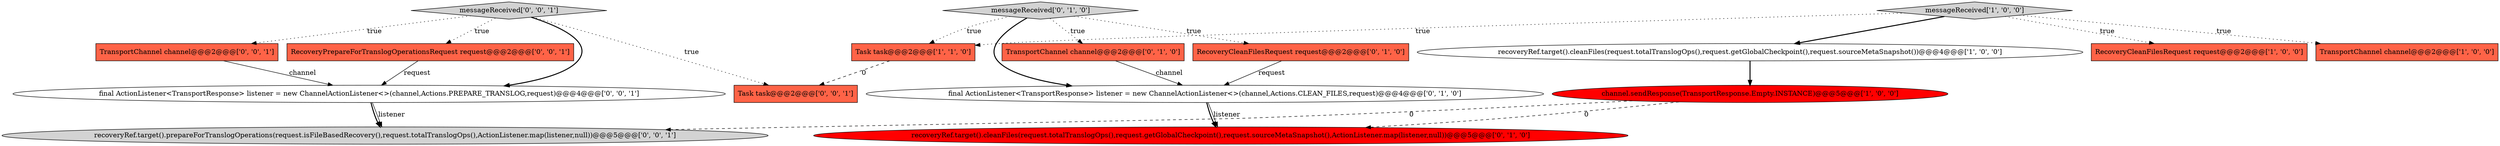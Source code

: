 digraph {
16 [style = filled, label = "final ActionListener<TransportResponse> listener = new ChannelActionListener<>(channel,Actions.PREPARE_TRANSLOG,request)@@@4@@@['0', '0', '1']", fillcolor = white, shape = ellipse image = "AAA0AAABBB3BBB"];
4 [style = filled, label = "Task task@@@2@@@['1', '1', '0']", fillcolor = tomato, shape = box image = "AAA0AAABBB1BBB"];
6 [style = filled, label = "recoveryRef.target().cleanFiles(request.totalTranslogOps(),request.getGlobalCheckpoint(),request.sourceMetaSnapshot(),ActionListener.map(listener,null))@@@5@@@['0', '1', '0']", fillcolor = red, shape = ellipse image = "AAA1AAABBB2BBB"];
15 [style = filled, label = "messageReceived['0', '0', '1']", fillcolor = lightgray, shape = diamond image = "AAA0AAABBB3BBB"];
1 [style = filled, label = "recoveryRef.target().cleanFiles(request.totalTranslogOps(),request.getGlobalCheckpoint(),request.sourceMetaSnapshot())@@@4@@@['1', '0', '0']", fillcolor = white, shape = ellipse image = "AAA0AAABBB1BBB"];
2 [style = filled, label = "RecoveryCleanFilesRequest request@@@2@@@['1', '0', '0']", fillcolor = tomato, shape = box image = "AAA0AAABBB1BBB"];
7 [style = filled, label = "final ActionListener<TransportResponse> listener = new ChannelActionListener<>(channel,Actions.CLEAN_FILES,request)@@@4@@@['0', '1', '0']", fillcolor = white, shape = ellipse image = "AAA0AAABBB2BBB"];
9 [style = filled, label = "messageReceived['0', '1', '0']", fillcolor = lightgray, shape = diamond image = "AAA0AAABBB2BBB"];
3 [style = filled, label = "TransportChannel channel@@@2@@@['1', '0', '0']", fillcolor = tomato, shape = box image = "AAA0AAABBB1BBB"];
0 [style = filled, label = "channel.sendResponse(TransportResponse.Empty.INSTANCE)@@@5@@@['1', '0', '0']", fillcolor = red, shape = ellipse image = "AAA1AAABBB1BBB"];
13 [style = filled, label = "TransportChannel channel@@@2@@@['0', '0', '1']", fillcolor = tomato, shape = box image = "AAA0AAABBB3BBB"];
14 [style = filled, label = "Task task@@@2@@@['0', '0', '1']", fillcolor = tomato, shape = box image = "AAA0AAABBB3BBB"];
8 [style = filled, label = "TransportChannel channel@@@2@@@['0', '1', '0']", fillcolor = tomato, shape = box image = "AAA0AAABBB2BBB"];
5 [style = filled, label = "messageReceived['1', '0', '0']", fillcolor = lightgray, shape = diamond image = "AAA0AAABBB1BBB"];
12 [style = filled, label = "recoveryRef.target().prepareForTranslogOperations(request.isFileBasedRecovery(),request.totalTranslogOps(),ActionListener.map(listener,null))@@@5@@@['0', '0', '1']", fillcolor = lightgray, shape = ellipse image = "AAA0AAABBB3BBB"];
11 [style = filled, label = "RecoveryPrepareForTranslogOperationsRequest request@@@2@@@['0', '0', '1']", fillcolor = tomato, shape = box image = "AAA0AAABBB3BBB"];
10 [style = filled, label = "RecoveryCleanFilesRequest request@@@2@@@['0', '1', '0']", fillcolor = tomato, shape = box image = "AAA0AAABBB2BBB"];
11->16 [style = solid, label="request"];
0->6 [style = dashed, label="0"];
1->0 [style = bold, label=""];
0->12 [style = dashed, label="0"];
5->3 [style = dotted, label="true"];
15->14 [style = dotted, label="true"];
9->7 [style = bold, label=""];
15->16 [style = bold, label=""];
5->4 [style = dotted, label="true"];
15->13 [style = dotted, label="true"];
9->8 [style = dotted, label="true"];
8->7 [style = solid, label="channel"];
13->16 [style = solid, label="channel"];
5->1 [style = bold, label=""];
7->6 [style = bold, label=""];
15->11 [style = dotted, label="true"];
9->4 [style = dotted, label="true"];
7->6 [style = solid, label="listener"];
4->14 [style = dashed, label="0"];
16->12 [style = solid, label="listener"];
10->7 [style = solid, label="request"];
9->10 [style = dotted, label="true"];
16->12 [style = bold, label=""];
5->2 [style = dotted, label="true"];
}
